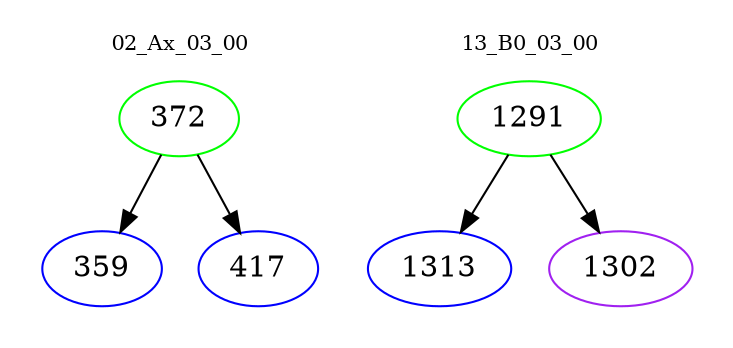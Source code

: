 digraph{
subgraph cluster_0 {
color = white
label = "02_Ax_03_00";
fontsize=10;
T0_372 [label="372", color="green"]
T0_372 -> T0_359 [color="black"]
T0_359 [label="359", color="blue"]
T0_372 -> T0_417 [color="black"]
T0_417 [label="417", color="blue"]
}
subgraph cluster_1 {
color = white
label = "13_B0_03_00";
fontsize=10;
T1_1291 [label="1291", color="green"]
T1_1291 -> T1_1313 [color="black"]
T1_1313 [label="1313", color="blue"]
T1_1291 -> T1_1302 [color="black"]
T1_1302 [label="1302", color="purple"]
}
}
